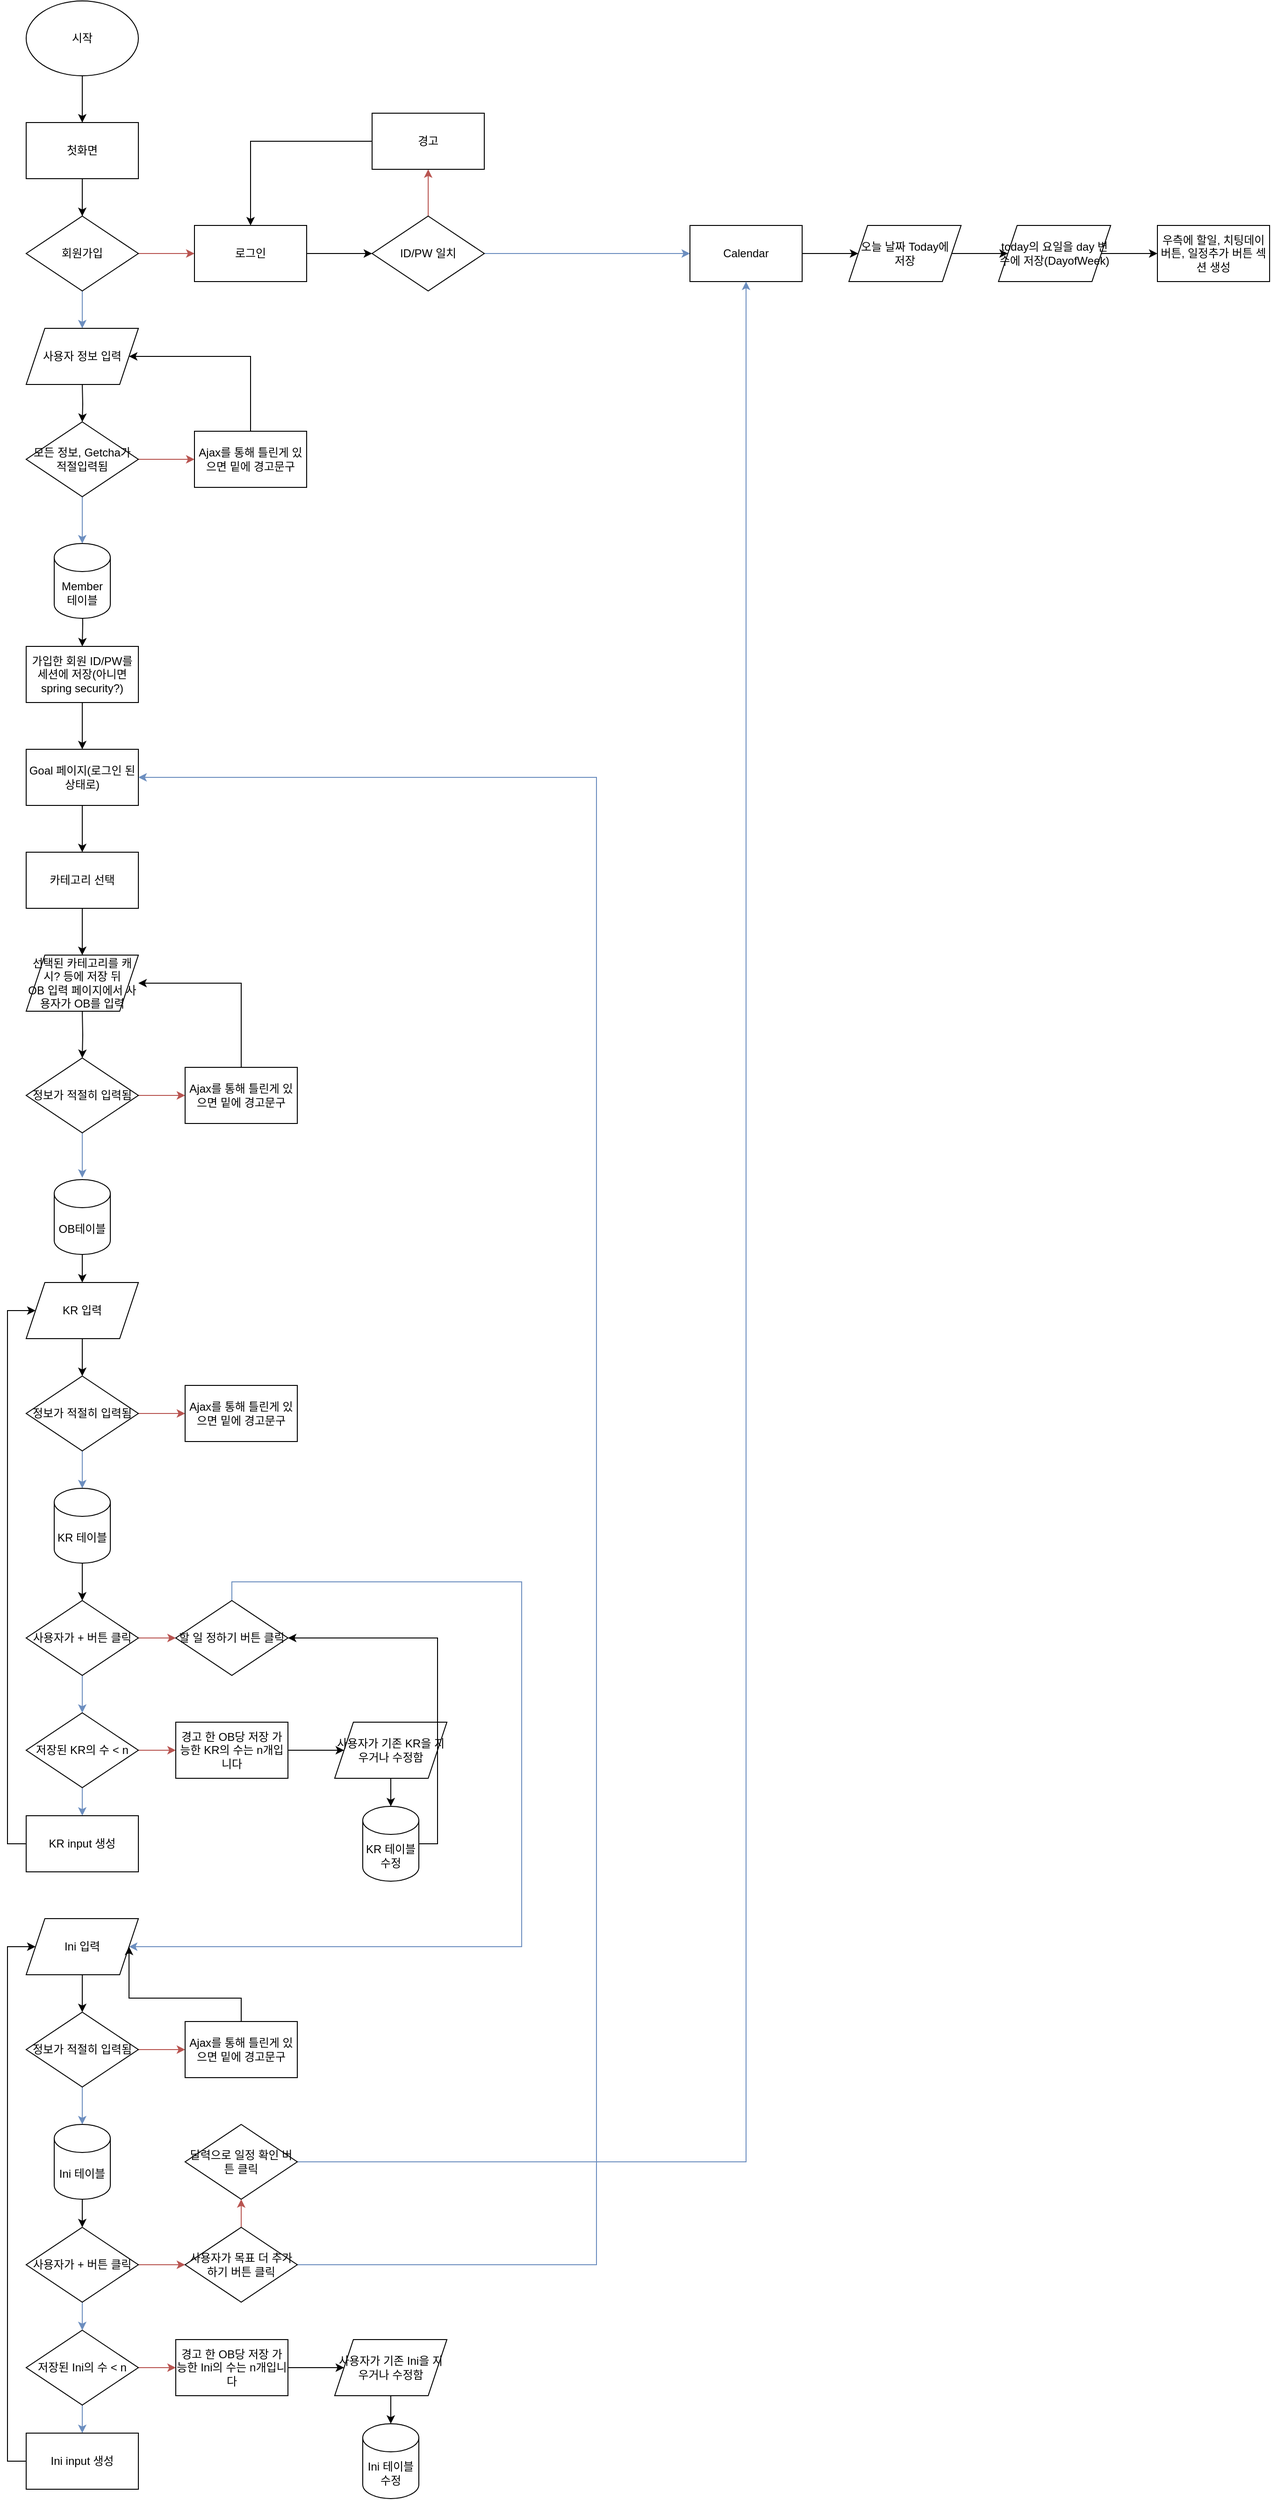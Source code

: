 <mxfile version="15.5.0" type="github">
  <diagram id="Uq3l2EWZINXqB6MkOoWw" name="전체적인 순서도">
    <mxGraphModel dx="4082" dy="468" grid="1" gridSize="10" guides="1" tooltips="1" connect="1" arrows="1" fold="1" page="1" pageScale="1" pageWidth="3300" pageHeight="4681" math="0" shadow="0">
      <root>
        <mxCell id="0" />
        <mxCell id="1" parent="0" />
        <mxCell id="pIeUTdMdYG4i5QMNmfUO-8" value="" style="edgeStyle=orthogonalEdgeStyle;rounded=0;orthogonalLoop=1;jettySize=auto;html=1;" parent="1" source="cU4-2mLXnspjtvhaOZda-1" target="pIeUTdMdYG4i5QMNmfUO-1" edge="1">
          <mxGeometry relative="1" as="geometry" />
        </mxCell>
        <mxCell id="cU4-2mLXnspjtvhaOZda-1" value="시작" style="ellipse;whiteSpace=wrap;html=1;" parent="1" vertex="1">
          <mxGeometry x="20" y="20" width="120" height="80" as="geometry" />
        </mxCell>
        <mxCell id="pIeUTdMdYG4i5QMNmfUO-7" style="edgeStyle=orthogonalEdgeStyle;rounded=0;orthogonalLoop=1;jettySize=auto;html=1;exitX=0.5;exitY=1;exitDx=0;exitDy=0;" parent="1" source="pIeUTdMdYG4i5QMNmfUO-1" edge="1">
          <mxGeometry relative="1" as="geometry">
            <mxPoint x="80" y="250" as="targetPoint" />
          </mxGeometry>
        </mxCell>
        <mxCell id="pIeUTdMdYG4i5QMNmfUO-1" value="첫화면" style="rounded=0;whiteSpace=wrap;html=1;" parent="1" vertex="1">
          <mxGeometry x="20" y="150" width="120" height="60" as="geometry" />
        </mxCell>
        <mxCell id="pIeUTdMdYG4i5QMNmfUO-3" value="" style="endArrow=none;html=1;entryX=0.5;entryY=1;entryDx=0;entryDy=0;" parent="1" source="pIeUTdMdYG4i5QMNmfUO-1" target="cU4-2mLXnspjtvhaOZda-1" edge="1">
          <mxGeometry width="50" height="50" relative="1" as="geometry">
            <mxPoint x="40" y="150" as="sourcePoint" />
            <mxPoint x="90" y="100" as="targetPoint" />
          </mxGeometry>
        </mxCell>
        <mxCell id="pIeUTdMdYG4i5QMNmfUO-6" style="edgeStyle=orthogonalEdgeStyle;rounded=0;orthogonalLoop=1;jettySize=auto;html=1;exitX=1;exitY=0.5;exitDx=0;exitDy=0;fillColor=#f8cecc;strokeColor=#b85450;" parent="1" source="pIeUTdMdYG4i5QMNmfUO-4" edge="1">
          <mxGeometry relative="1" as="geometry">
            <mxPoint x="200" y="290" as="targetPoint" />
          </mxGeometry>
        </mxCell>
        <mxCell id="pIeUTdMdYG4i5QMNmfUO-11" style="edgeStyle=orthogonalEdgeStyle;rounded=0;orthogonalLoop=1;jettySize=auto;html=1;exitX=0.5;exitY=1;exitDx=0;exitDy=0;entryX=0.5;entryY=0;entryDx=0;entryDy=0;fillColor=#dae8fc;strokeColor=#6c8ebf;" parent="1" source="pIeUTdMdYG4i5QMNmfUO-4" edge="1">
          <mxGeometry relative="1" as="geometry">
            <mxPoint x="80" y="370" as="targetPoint" />
          </mxGeometry>
        </mxCell>
        <mxCell id="pIeUTdMdYG4i5QMNmfUO-4" value="회원가입" style="rhombus;whiteSpace=wrap;html=1;" parent="1" vertex="1">
          <mxGeometry x="20" y="250" width="120" height="80" as="geometry" />
        </mxCell>
        <mxCell id="pIeUTdMdYG4i5QMNmfUO-5" value="" style="endArrow=none;html=1;entryX=0.5;entryY=1;entryDx=0;entryDy=0;" parent="1" source="pIeUTdMdYG4i5QMNmfUO-4" target="pIeUTdMdYG4i5QMNmfUO-1" edge="1">
          <mxGeometry width="50" height="50" relative="1" as="geometry">
            <mxPoint x="40" y="260" as="sourcePoint" />
            <mxPoint x="90" y="210" as="targetPoint" />
          </mxGeometry>
        </mxCell>
        <mxCell id="aWaKsQ2O3t7kNbBKUAZW-5" style="edgeStyle=orthogonalEdgeStyle;rounded=0;orthogonalLoop=1;jettySize=auto;html=1;exitX=1;exitY=0.5;exitDx=0;exitDy=0;entryX=0;entryY=0.5;entryDx=0;entryDy=0;" edge="1" parent="1" source="pIeUTdMdYG4i5QMNmfUO-9" target="aWaKsQ2O3t7kNbBKUAZW-4">
          <mxGeometry relative="1" as="geometry" />
        </mxCell>
        <mxCell id="pIeUTdMdYG4i5QMNmfUO-9" value="로그인" style="rounded=0;whiteSpace=wrap;html=1;" parent="1" vertex="1">
          <mxGeometry x="200" y="260" width="120" height="60" as="geometry" />
        </mxCell>
        <mxCell id="pIeUTdMdYG4i5QMNmfUO-14" style="edgeStyle=orthogonalEdgeStyle;rounded=0;orthogonalLoop=1;jettySize=auto;html=1;exitX=0.5;exitY=1;exitDx=0;exitDy=0;entryX=0.5;entryY=0;entryDx=0;entryDy=0;" parent="1" target="pIeUTdMdYG4i5QMNmfUO-13" edge="1">
          <mxGeometry relative="1" as="geometry">
            <mxPoint x="80" y="430" as="sourcePoint" />
          </mxGeometry>
        </mxCell>
        <mxCell id="pIeUTdMdYG4i5QMNmfUO-15" style="edgeStyle=orthogonalEdgeStyle;rounded=0;orthogonalLoop=1;jettySize=auto;html=1;exitX=1;exitY=0.5;exitDx=0;exitDy=0;fillColor=#f8cecc;strokeColor=#b85450;" parent="1" source="pIeUTdMdYG4i5QMNmfUO-13" edge="1">
          <mxGeometry relative="1" as="geometry">
            <mxPoint x="200" y="510" as="targetPoint" />
          </mxGeometry>
        </mxCell>
        <mxCell id="pIeUTdMdYG4i5QMNmfUO-16" style="edgeStyle=orthogonalEdgeStyle;rounded=0;orthogonalLoop=1;jettySize=auto;html=1;exitX=0.5;exitY=1;exitDx=0;exitDy=0;fillColor=#dae8fc;strokeColor=#6c8ebf;" parent="1" source="pIeUTdMdYG4i5QMNmfUO-13" edge="1">
          <mxGeometry relative="1" as="geometry">
            <mxPoint x="80" y="600" as="targetPoint" />
          </mxGeometry>
        </mxCell>
        <mxCell id="pIeUTdMdYG4i5QMNmfUO-13" value="모든 정보, Getcha가 적절입력됨" style="rhombus;whiteSpace=wrap;html=1;" parent="1" vertex="1">
          <mxGeometry x="20" y="470" width="120" height="80" as="geometry" />
        </mxCell>
        <mxCell id="pIeUTdMdYG4i5QMNmfUO-19" style="edgeStyle=orthogonalEdgeStyle;rounded=0;orthogonalLoop=1;jettySize=auto;html=1;exitX=0.5;exitY=0;exitDx=0;exitDy=0;entryX=1;entryY=0.5;entryDx=0;entryDy=0;" parent="1" source="pIeUTdMdYG4i5QMNmfUO-18" target="aWaKsQ2O3t7kNbBKUAZW-2" edge="1">
          <mxGeometry relative="1" as="geometry">
            <mxPoint x="140" y="400" as="targetPoint" />
            <Array as="points">
              <mxPoint x="260" y="400" />
            </Array>
          </mxGeometry>
        </mxCell>
        <mxCell id="pIeUTdMdYG4i5QMNmfUO-18" value="Ajax를 통해 틀린게 있으면 밑에 경고문구" style="rounded=0;whiteSpace=wrap;html=1;" parent="1" vertex="1">
          <mxGeometry x="200" y="480" width="120" height="60" as="geometry" />
        </mxCell>
        <mxCell id="pIeUTdMdYG4i5QMNmfUO-22" style="edgeStyle=orthogonalEdgeStyle;rounded=0;orthogonalLoop=1;jettySize=auto;html=1;exitX=0.5;exitY=1;exitDx=0;exitDy=0;entryX=0.5;entryY=0;entryDx=0;entryDy=0;" parent="1" target="pIeUTdMdYG4i5QMNmfUO-21" edge="1">
          <mxGeometry relative="1" as="geometry">
            <mxPoint x="80" y="660" as="sourcePoint" />
          </mxGeometry>
        </mxCell>
        <mxCell id="pIeUTdMdYG4i5QMNmfUO-24" style="edgeStyle=orthogonalEdgeStyle;rounded=0;orthogonalLoop=1;jettySize=auto;html=1;exitX=0.5;exitY=1;exitDx=0;exitDy=0;entryX=0.5;entryY=0;entryDx=0;entryDy=0;" parent="1" source="pIeUTdMdYG4i5QMNmfUO-21" target="pIeUTdMdYG4i5QMNmfUO-23" edge="1">
          <mxGeometry relative="1" as="geometry" />
        </mxCell>
        <mxCell id="pIeUTdMdYG4i5QMNmfUO-21" value="가입한 회원 ID/PW를 세션에 저장(아니면 spring security?)" style="rounded=0;whiteSpace=wrap;html=1;" parent="1" vertex="1">
          <mxGeometry x="20" y="710" width="120" height="60" as="geometry" />
        </mxCell>
        <mxCell id="pIeUTdMdYG4i5QMNmfUO-26" style="edgeStyle=orthogonalEdgeStyle;rounded=0;orthogonalLoop=1;jettySize=auto;html=1;exitX=0.5;exitY=1;exitDx=0;exitDy=0;entryX=0.5;entryY=0;entryDx=0;entryDy=0;" parent="1" source="pIeUTdMdYG4i5QMNmfUO-23" target="pIeUTdMdYG4i5QMNmfUO-25" edge="1">
          <mxGeometry relative="1" as="geometry" />
        </mxCell>
        <mxCell id="pIeUTdMdYG4i5QMNmfUO-23" value="Goal 페이지(로그인 된 상태로)" style="rounded=0;whiteSpace=wrap;html=1;" parent="1" vertex="1">
          <mxGeometry x="20" y="820" width="120" height="60" as="geometry" />
        </mxCell>
        <mxCell id="pIeUTdMdYG4i5QMNmfUO-28" style="edgeStyle=orthogonalEdgeStyle;rounded=0;orthogonalLoop=1;jettySize=auto;html=1;exitX=0.5;exitY=1;exitDx=0;exitDy=0;entryX=0.5;entryY=0;entryDx=0;entryDy=0;" parent="1" source="pIeUTdMdYG4i5QMNmfUO-25" edge="1">
          <mxGeometry relative="1" as="geometry">
            <mxPoint x="80" y="1040" as="targetPoint" />
          </mxGeometry>
        </mxCell>
        <mxCell id="pIeUTdMdYG4i5QMNmfUO-25" value="카테고리 선택" style="rounded=0;whiteSpace=wrap;html=1;" parent="1" vertex="1">
          <mxGeometry x="20" y="930" width="120" height="60" as="geometry" />
        </mxCell>
        <mxCell id="pIeUTdMdYG4i5QMNmfUO-30" style="edgeStyle=orthogonalEdgeStyle;rounded=0;orthogonalLoop=1;jettySize=auto;html=1;exitX=0.5;exitY=1;exitDx=0;exitDy=0;entryX=0.5;entryY=0;entryDx=0;entryDy=0;" parent="1" target="pIeUTdMdYG4i5QMNmfUO-29" edge="1">
          <mxGeometry relative="1" as="geometry">
            <mxPoint x="80" y="1100" as="sourcePoint" />
          </mxGeometry>
        </mxCell>
        <mxCell id="pIeUTdMdYG4i5QMNmfUO-32" style="edgeStyle=orthogonalEdgeStyle;rounded=0;orthogonalLoop=1;jettySize=auto;html=1;exitX=1;exitY=0.5;exitDx=0;exitDy=0;entryX=0;entryY=0.5;entryDx=0;entryDy=0;fillColor=#f8cecc;strokeColor=#b85450;" parent="1" source="pIeUTdMdYG4i5QMNmfUO-29" target="pIeUTdMdYG4i5QMNmfUO-31" edge="1">
          <mxGeometry relative="1" as="geometry" />
        </mxCell>
        <mxCell id="pIeUTdMdYG4i5QMNmfUO-35" style="edgeStyle=orthogonalEdgeStyle;rounded=0;orthogonalLoop=1;jettySize=auto;html=1;exitX=0.5;exitY=1;exitDx=0;exitDy=0;entryX=0.5;entryY=0;entryDx=0;entryDy=0;fillColor=#dae8fc;strokeColor=#6c8ebf;" parent="1" source="pIeUTdMdYG4i5QMNmfUO-29" edge="1">
          <mxGeometry relative="1" as="geometry">
            <mxPoint x="80" y="1278" as="targetPoint" />
          </mxGeometry>
        </mxCell>
        <mxCell id="pIeUTdMdYG4i5QMNmfUO-29" value="정보가 적절히 입력됨" style="rhombus;whiteSpace=wrap;html=1;" parent="1" vertex="1">
          <mxGeometry x="20" y="1150" width="120" height="80" as="geometry" />
        </mxCell>
        <mxCell id="pIeUTdMdYG4i5QMNmfUO-36" style="edgeStyle=orthogonalEdgeStyle;rounded=0;orthogonalLoop=1;jettySize=auto;html=1;exitX=0.5;exitY=0;exitDx=0;exitDy=0;entryX=1;entryY=0.5;entryDx=0;entryDy=0;" parent="1" source="pIeUTdMdYG4i5QMNmfUO-31" edge="1">
          <mxGeometry relative="1" as="geometry">
            <mxPoint x="140" y="1070" as="targetPoint" />
            <Array as="points">
              <mxPoint x="250" y="1070" />
            </Array>
          </mxGeometry>
        </mxCell>
        <mxCell id="pIeUTdMdYG4i5QMNmfUO-31" value="Ajax를 통해 틀린게 있으면 밑에 경고문구" style="rounded=0;whiteSpace=wrap;html=1;" parent="1" vertex="1">
          <mxGeometry x="190" y="1160" width="120" height="60" as="geometry" />
        </mxCell>
        <mxCell id="pIeUTdMdYG4i5QMNmfUO-38" style="edgeStyle=orthogonalEdgeStyle;rounded=0;orthogonalLoop=1;jettySize=auto;html=1;exitX=0.5;exitY=1;exitDx=0;exitDy=0;entryX=0.5;entryY=0;entryDx=0;entryDy=0;" parent="1" edge="1">
          <mxGeometry relative="1" as="geometry">
            <mxPoint x="80" y="1338" as="sourcePoint" />
            <mxPoint x="80" y="1390" as="targetPoint" />
          </mxGeometry>
        </mxCell>
        <mxCell id="aWaKsQ2O3t7kNbBKUAZW-12" style="edgeStyle=orthogonalEdgeStyle;rounded=0;orthogonalLoop=1;jettySize=auto;html=1;exitX=0.5;exitY=1;exitDx=0;exitDy=0;entryX=0.5;entryY=0;entryDx=0;entryDy=0;" edge="1" parent="1" source="aWaKsQ2O3t7kNbBKUAZW-1" target="aWaKsQ2O3t7kNbBKUAZW-11">
          <mxGeometry relative="1" as="geometry" />
        </mxCell>
        <mxCell id="aWaKsQ2O3t7kNbBKUAZW-1" value="KR 입력" style="shape=parallelogram;perimeter=parallelogramPerimeter;whiteSpace=wrap;html=1;fixedSize=1;" vertex="1" parent="1">
          <mxGeometry x="20" y="1390" width="120" height="60" as="geometry" />
        </mxCell>
        <mxCell id="aWaKsQ2O3t7kNbBKUAZW-2" value="사용자 정보 입력" style="shape=parallelogram;perimeter=parallelogramPerimeter;whiteSpace=wrap;html=1;fixedSize=1;" vertex="1" parent="1">
          <mxGeometry x="20" y="370" width="120" height="60" as="geometry" />
        </mxCell>
        <mxCell id="aWaKsQ2O3t7kNbBKUAZW-3" value="&lt;span&gt;선택된 카테고리를 캐시? 등에 저장 뒤&lt;/span&gt;&lt;br&gt;&lt;span&gt;OB 입력 페이지에서 사용자가 OB를 입력&lt;/span&gt;" style="shape=parallelogram;perimeter=parallelogramPerimeter;whiteSpace=wrap;html=1;fixedSize=1;" vertex="1" parent="1">
          <mxGeometry x="20" y="1040" width="120" height="60" as="geometry" />
        </mxCell>
        <mxCell id="aWaKsQ2O3t7kNbBKUAZW-6" style="edgeStyle=orthogonalEdgeStyle;rounded=0;orthogonalLoop=1;jettySize=auto;html=1;exitX=1;exitY=0.5;exitDx=0;exitDy=0;fillColor=#dae8fc;strokeColor=#6c8ebf;" edge="1" parent="1" source="aWaKsQ2O3t7kNbBKUAZW-4" target="aWaKsQ2O3t7kNbBKUAZW-7">
          <mxGeometry relative="1" as="geometry">
            <mxPoint x="750" y="290" as="targetPoint" />
          </mxGeometry>
        </mxCell>
        <mxCell id="aWaKsQ2O3t7kNbBKUAZW-9" style="edgeStyle=orthogonalEdgeStyle;rounded=0;orthogonalLoop=1;jettySize=auto;html=1;exitX=0.5;exitY=0;exitDx=0;exitDy=0;entryX=0.5;entryY=1;entryDx=0;entryDy=0;fillColor=#f8cecc;strokeColor=#b85450;" edge="1" parent="1" source="aWaKsQ2O3t7kNbBKUAZW-4" target="aWaKsQ2O3t7kNbBKUAZW-8">
          <mxGeometry relative="1" as="geometry" />
        </mxCell>
        <mxCell id="aWaKsQ2O3t7kNbBKUAZW-4" value="ID/PW 일치" style="rhombus;whiteSpace=wrap;html=1;" vertex="1" parent="1">
          <mxGeometry x="390" y="250" width="120" height="80" as="geometry" />
        </mxCell>
        <mxCell id="aWaKsQ2O3t7kNbBKUAZW-74" style="edgeStyle=orthogonalEdgeStyle;rounded=0;orthogonalLoop=1;jettySize=auto;html=1;exitX=1;exitY=0.5;exitDx=0;exitDy=0;entryX=0;entryY=0.5;entryDx=0;entryDy=0;" edge="1" parent="1" source="aWaKsQ2O3t7kNbBKUAZW-7" target="aWaKsQ2O3t7kNbBKUAZW-73">
          <mxGeometry relative="1" as="geometry" />
        </mxCell>
        <mxCell id="aWaKsQ2O3t7kNbBKUAZW-7" value="Calendar" style="rounded=0;whiteSpace=wrap;html=1;" vertex="1" parent="1">
          <mxGeometry x="730" y="260" width="120" height="60" as="geometry" />
        </mxCell>
        <mxCell id="aWaKsQ2O3t7kNbBKUAZW-10" style="edgeStyle=orthogonalEdgeStyle;rounded=0;orthogonalLoop=1;jettySize=auto;html=1;exitX=0;exitY=0.5;exitDx=0;exitDy=0;entryX=0.5;entryY=0;entryDx=0;entryDy=0;" edge="1" parent="1" source="aWaKsQ2O3t7kNbBKUAZW-8" target="pIeUTdMdYG4i5QMNmfUO-9">
          <mxGeometry relative="1" as="geometry" />
        </mxCell>
        <mxCell id="aWaKsQ2O3t7kNbBKUAZW-8" value="경고" style="rounded=0;whiteSpace=wrap;html=1;" vertex="1" parent="1">
          <mxGeometry x="390" y="140" width="120" height="60" as="geometry" />
        </mxCell>
        <mxCell id="aWaKsQ2O3t7kNbBKUAZW-14" style="edgeStyle=orthogonalEdgeStyle;rounded=0;orthogonalLoop=1;jettySize=auto;html=1;exitX=1;exitY=0.5;exitDx=0;exitDy=0;entryX=0;entryY=0.5;entryDx=0;entryDy=0;fillColor=#f8cecc;strokeColor=#b85450;" edge="1" parent="1" source="aWaKsQ2O3t7kNbBKUAZW-11" target="aWaKsQ2O3t7kNbBKUAZW-13">
          <mxGeometry relative="1" as="geometry" />
        </mxCell>
        <mxCell id="aWaKsQ2O3t7kNbBKUAZW-17" style="edgeStyle=orthogonalEdgeStyle;rounded=0;orthogonalLoop=1;jettySize=auto;html=1;exitX=0.5;exitY=1;exitDx=0;exitDy=0;fillColor=#dae8fc;strokeColor=#6c8ebf;" edge="1" parent="1" source="aWaKsQ2O3t7kNbBKUAZW-11" target="aWaKsQ2O3t7kNbBKUAZW-18">
          <mxGeometry relative="1" as="geometry">
            <mxPoint x="80" y="1620" as="targetPoint" />
          </mxGeometry>
        </mxCell>
        <mxCell id="aWaKsQ2O3t7kNbBKUAZW-11" value="정보가 적절히 입력됨" style="rhombus;whiteSpace=wrap;html=1;" vertex="1" parent="1">
          <mxGeometry x="20" y="1490" width="120" height="80" as="geometry" />
        </mxCell>
        <mxCell id="aWaKsQ2O3t7kNbBKUAZW-13" value="Ajax를 통해 틀린게 있으면 밑에 경고문구" style="rounded=0;whiteSpace=wrap;html=1;" vertex="1" parent="1">
          <mxGeometry x="190" y="1500" width="120" height="60" as="geometry" />
        </mxCell>
        <mxCell id="aWaKsQ2O3t7kNbBKUAZW-15" value="OB테이블" style="shape=cylinder3;whiteSpace=wrap;html=1;boundedLbl=1;backgroundOutline=1;size=15;" vertex="1" parent="1">
          <mxGeometry x="50" y="1280" width="60" height="80" as="geometry" />
        </mxCell>
        <mxCell id="aWaKsQ2O3t7kNbBKUAZW-16" value="Member 테이블" style="shape=cylinder3;whiteSpace=wrap;html=1;boundedLbl=1;backgroundOutline=1;size=15;" vertex="1" parent="1">
          <mxGeometry x="50" y="600" width="60" height="80" as="geometry" />
        </mxCell>
        <mxCell id="aWaKsQ2O3t7kNbBKUAZW-22" style="edgeStyle=orthogonalEdgeStyle;rounded=0;orthogonalLoop=1;jettySize=auto;html=1;exitX=0.5;exitY=1;exitDx=0;exitDy=0;exitPerimeter=0;entryX=0.5;entryY=0;entryDx=0;entryDy=0;" edge="1" parent="1" source="aWaKsQ2O3t7kNbBKUAZW-18" target="aWaKsQ2O3t7kNbBKUAZW-21">
          <mxGeometry relative="1" as="geometry" />
        </mxCell>
        <mxCell id="aWaKsQ2O3t7kNbBKUAZW-18" value="KR 테이블" style="shape=cylinder3;whiteSpace=wrap;html=1;boundedLbl=1;backgroundOutline=1;size=15;" vertex="1" parent="1">
          <mxGeometry x="50" y="1610" width="60" height="80" as="geometry" />
        </mxCell>
        <mxCell id="aWaKsQ2O3t7kNbBKUAZW-25" style="edgeStyle=orthogonalEdgeStyle;rounded=0;orthogonalLoop=1;jettySize=auto;html=1;exitX=0.5;exitY=1;exitDx=0;exitDy=0;entryX=0.5;entryY=0;entryDx=0;entryDy=0;fillColor=#dae8fc;strokeColor=#6c8ebf;" edge="1" parent="1" source="aWaKsQ2O3t7kNbBKUAZW-21" target="aWaKsQ2O3t7kNbBKUAZW-24">
          <mxGeometry relative="1" as="geometry" />
        </mxCell>
        <mxCell id="aWaKsQ2O3t7kNbBKUAZW-33" style="edgeStyle=orthogonalEdgeStyle;rounded=0;orthogonalLoop=1;jettySize=auto;html=1;exitX=1;exitY=0.5;exitDx=0;exitDy=0;fillColor=#f8cecc;strokeColor=#b85450;" edge="1" parent="1" source="aWaKsQ2O3t7kNbBKUAZW-21">
          <mxGeometry relative="1" as="geometry">
            <mxPoint x="180" y="1770" as="targetPoint" />
          </mxGeometry>
        </mxCell>
        <mxCell id="aWaKsQ2O3t7kNbBKUAZW-21" value="사용자가 + 버튼 클릭" style="rhombus;whiteSpace=wrap;html=1;" vertex="1" parent="1">
          <mxGeometry x="20" y="1730" width="120" height="80" as="geometry" />
        </mxCell>
        <mxCell id="aWaKsQ2O3t7kNbBKUAZW-28" style="edgeStyle=orthogonalEdgeStyle;rounded=0;orthogonalLoop=1;jettySize=auto;html=1;exitX=0.5;exitY=1;exitDx=0;exitDy=0;entryX=0.5;entryY=0;entryDx=0;entryDy=0;fillColor=#dae8fc;strokeColor=#6c8ebf;" edge="1" parent="1" source="aWaKsQ2O3t7kNbBKUAZW-24" target="aWaKsQ2O3t7kNbBKUAZW-26">
          <mxGeometry relative="1" as="geometry" />
        </mxCell>
        <mxCell id="aWaKsQ2O3t7kNbBKUAZW-31" style="edgeStyle=orthogonalEdgeStyle;rounded=0;orthogonalLoop=1;jettySize=auto;html=1;exitX=1;exitY=0.5;exitDx=0;exitDy=0;fillColor=#f8cecc;strokeColor=#b85450;" edge="1" parent="1" source="aWaKsQ2O3t7kNbBKUAZW-24">
          <mxGeometry relative="1" as="geometry">
            <mxPoint x="180" y="1890" as="targetPoint" />
          </mxGeometry>
        </mxCell>
        <mxCell id="aWaKsQ2O3t7kNbBKUAZW-24" value="저장된 KR의 수 &amp;lt; n" style="rhombus;whiteSpace=wrap;html=1;" vertex="1" parent="1">
          <mxGeometry x="20" y="1850" width="120" height="80" as="geometry" />
        </mxCell>
        <mxCell id="aWaKsQ2O3t7kNbBKUAZW-29" style="edgeStyle=orthogonalEdgeStyle;rounded=0;orthogonalLoop=1;jettySize=auto;html=1;exitX=0;exitY=0.5;exitDx=0;exitDy=0;" edge="1" parent="1" source="aWaKsQ2O3t7kNbBKUAZW-26" target="aWaKsQ2O3t7kNbBKUAZW-1">
          <mxGeometry relative="1" as="geometry">
            <mxPoint x="-30" y="1408.667" as="targetPoint" />
            <Array as="points">
              <mxPoint y="1990" />
              <mxPoint y="1420" />
            </Array>
          </mxGeometry>
        </mxCell>
        <mxCell id="aWaKsQ2O3t7kNbBKUAZW-26" value="KR input 생성" style="rounded=0;whiteSpace=wrap;html=1;" vertex="1" parent="1">
          <mxGeometry x="20" y="1960" width="120" height="60" as="geometry" />
        </mxCell>
        <mxCell id="aWaKsQ2O3t7kNbBKUAZW-38" value="" style="edgeStyle=orthogonalEdgeStyle;rounded=0;orthogonalLoop=1;jettySize=auto;html=1;" edge="1" parent="1" source="aWaKsQ2O3t7kNbBKUAZW-32">
          <mxGeometry relative="1" as="geometry">
            <mxPoint x="360" y="1890" as="targetPoint" />
          </mxGeometry>
        </mxCell>
        <mxCell id="aWaKsQ2O3t7kNbBKUAZW-32" value="경고 한 OB당 저장 가능한 KR의 수는 n개입니다" style="rounded=0;whiteSpace=wrap;html=1;" vertex="1" parent="1">
          <mxGeometry x="180" y="1860" width="120" height="60" as="geometry" />
        </mxCell>
        <mxCell id="aWaKsQ2O3t7kNbBKUAZW-45" style="edgeStyle=orthogonalEdgeStyle;rounded=0;orthogonalLoop=1;jettySize=auto;html=1;exitX=0.5;exitY=0;exitDx=0;exitDy=0;entryX=1;entryY=0.5;entryDx=0;entryDy=0;fillColor=#dae8fc;strokeColor=#6c8ebf;" edge="1" parent="1" source="aWaKsQ2O3t7kNbBKUAZW-34" target="aWaKsQ2O3t7kNbBKUAZW-44">
          <mxGeometry relative="1" as="geometry">
            <mxPoint x="610" y="2121.333" as="targetPoint" />
            <Array as="points">
              <mxPoint x="240" y="1710" />
              <mxPoint x="550" y="1710" />
              <mxPoint x="550" y="2100" />
            </Array>
          </mxGeometry>
        </mxCell>
        <mxCell id="aWaKsQ2O3t7kNbBKUAZW-34" value="할 일 정하기 버튼 클릭" style="rhombus;whiteSpace=wrap;html=1;" vertex="1" parent="1">
          <mxGeometry x="180" y="1730" width="120" height="80" as="geometry" />
        </mxCell>
        <mxCell id="aWaKsQ2O3t7kNbBKUAZW-41" style="edgeStyle=orthogonalEdgeStyle;rounded=0;orthogonalLoop=1;jettySize=auto;html=1;exitX=0.5;exitY=1;exitDx=0;exitDy=0;entryX=0.5;entryY=0;entryDx=0;entryDy=0;entryPerimeter=0;" edge="1" parent="1" source="aWaKsQ2O3t7kNbBKUAZW-39" target="aWaKsQ2O3t7kNbBKUAZW-40">
          <mxGeometry relative="1" as="geometry" />
        </mxCell>
        <mxCell id="aWaKsQ2O3t7kNbBKUAZW-39" value="&lt;span&gt;사용자가 기존 KR을 지우거나 수정함&lt;/span&gt;" style="shape=parallelogram;perimeter=parallelogramPerimeter;whiteSpace=wrap;html=1;fixedSize=1;" vertex="1" parent="1">
          <mxGeometry x="350" y="1860" width="120" height="60" as="geometry" />
        </mxCell>
        <mxCell id="aWaKsQ2O3t7kNbBKUAZW-42" style="edgeStyle=orthogonalEdgeStyle;rounded=0;orthogonalLoop=1;jettySize=auto;html=1;exitX=1;exitY=0.5;exitDx=0;exitDy=0;exitPerimeter=0;entryX=1;entryY=0.5;entryDx=0;entryDy=0;" edge="1" parent="1" source="aWaKsQ2O3t7kNbBKUAZW-40" target="aWaKsQ2O3t7kNbBKUAZW-34">
          <mxGeometry relative="1" as="geometry" />
        </mxCell>
        <mxCell id="aWaKsQ2O3t7kNbBKUAZW-40" value="KR 테이블 수정" style="shape=cylinder3;whiteSpace=wrap;html=1;boundedLbl=1;backgroundOutline=1;size=15;" vertex="1" parent="1">
          <mxGeometry x="380" y="1950" width="60" height="80" as="geometry" />
        </mxCell>
        <mxCell id="aWaKsQ2O3t7kNbBKUAZW-49" style="edgeStyle=orthogonalEdgeStyle;rounded=0;orthogonalLoop=1;jettySize=auto;html=1;exitX=0.5;exitY=1;exitDx=0;exitDy=0;entryX=0.5;entryY=0;entryDx=0;entryDy=0;" edge="1" parent="1" source="aWaKsQ2O3t7kNbBKUAZW-44" target="aWaKsQ2O3t7kNbBKUAZW-46">
          <mxGeometry relative="1" as="geometry" />
        </mxCell>
        <mxCell id="aWaKsQ2O3t7kNbBKUAZW-44" value="Ini 입력" style="shape=parallelogram;perimeter=parallelogramPerimeter;whiteSpace=wrap;html=1;fixedSize=1;" vertex="1" parent="1">
          <mxGeometry x="20" y="2070" width="120" height="60" as="geometry" />
        </mxCell>
        <mxCell id="aWaKsQ2O3t7kNbBKUAZW-50" style="edgeStyle=orthogonalEdgeStyle;rounded=0;orthogonalLoop=1;jettySize=auto;html=1;exitX=1;exitY=0.5;exitDx=0;exitDy=0;entryX=0;entryY=0.5;entryDx=0;entryDy=0;fillColor=#f8cecc;strokeColor=#b85450;" edge="1" parent="1" source="aWaKsQ2O3t7kNbBKUAZW-46" target="aWaKsQ2O3t7kNbBKUAZW-47">
          <mxGeometry relative="1" as="geometry" />
        </mxCell>
        <mxCell id="aWaKsQ2O3t7kNbBKUAZW-51" style="edgeStyle=orthogonalEdgeStyle;rounded=0;orthogonalLoop=1;jettySize=auto;html=1;exitX=0.5;exitY=1;exitDx=0;exitDy=0;entryX=0.5;entryY=0;entryDx=0;entryDy=0;entryPerimeter=0;fillColor=#dae8fc;strokeColor=#6c8ebf;" edge="1" parent="1" source="aWaKsQ2O3t7kNbBKUAZW-46" target="aWaKsQ2O3t7kNbBKUAZW-48">
          <mxGeometry relative="1" as="geometry" />
        </mxCell>
        <mxCell id="aWaKsQ2O3t7kNbBKUAZW-46" value="정보가 적절히 입력됨" style="rhombus;whiteSpace=wrap;html=1;" vertex="1" parent="1">
          <mxGeometry x="20" y="2170" width="120" height="80" as="geometry" />
        </mxCell>
        <mxCell id="aWaKsQ2O3t7kNbBKUAZW-52" style="edgeStyle=orthogonalEdgeStyle;rounded=0;orthogonalLoop=1;jettySize=auto;html=1;exitX=0.5;exitY=0;exitDx=0;exitDy=0;entryX=1;entryY=0.5;entryDx=0;entryDy=0;" edge="1" parent="1" source="aWaKsQ2O3t7kNbBKUAZW-47" target="aWaKsQ2O3t7kNbBKUAZW-44">
          <mxGeometry relative="1" as="geometry" />
        </mxCell>
        <mxCell id="aWaKsQ2O3t7kNbBKUAZW-47" value="Ajax를 통해 틀린게 있으면 밑에 경고문구" style="rounded=0;whiteSpace=wrap;html=1;" vertex="1" parent="1">
          <mxGeometry x="190" y="2180" width="120" height="60" as="geometry" />
        </mxCell>
        <mxCell id="aWaKsQ2O3t7kNbBKUAZW-59" style="edgeStyle=orthogonalEdgeStyle;rounded=0;orthogonalLoop=1;jettySize=auto;html=1;exitX=0.5;exitY=1;exitDx=0;exitDy=0;exitPerimeter=0;entryX=0.5;entryY=0;entryDx=0;entryDy=0;" edge="1" parent="1" source="aWaKsQ2O3t7kNbBKUAZW-48" target="aWaKsQ2O3t7kNbBKUAZW-53">
          <mxGeometry relative="1" as="geometry" />
        </mxCell>
        <mxCell id="aWaKsQ2O3t7kNbBKUAZW-48" value="Ini 테이블" style="shape=cylinder3;whiteSpace=wrap;html=1;boundedLbl=1;backgroundOutline=1;size=15;" vertex="1" parent="1">
          <mxGeometry x="50" y="2290" width="60" height="80" as="geometry" />
        </mxCell>
        <mxCell id="aWaKsQ2O3t7kNbBKUAZW-60" style="edgeStyle=orthogonalEdgeStyle;rounded=0;orthogonalLoop=1;jettySize=auto;html=1;exitX=0.5;exitY=1;exitDx=0;exitDy=0;entryX=0.5;entryY=0;entryDx=0;entryDy=0;fillColor=#dae8fc;strokeColor=#6c8ebf;" edge="1" parent="1" source="aWaKsQ2O3t7kNbBKUAZW-53" target="aWaKsQ2O3t7kNbBKUAZW-54">
          <mxGeometry relative="1" as="geometry" />
        </mxCell>
        <mxCell id="aWaKsQ2O3t7kNbBKUAZW-65" style="edgeStyle=orthogonalEdgeStyle;rounded=0;orthogonalLoop=1;jettySize=auto;html=1;exitX=1;exitY=0.5;exitDx=0;exitDy=0;entryX=0;entryY=0.5;entryDx=0;entryDy=0;fillColor=#f8cecc;strokeColor=#b85450;" edge="1" parent="1" source="aWaKsQ2O3t7kNbBKUAZW-53" target="aWaKsQ2O3t7kNbBKUAZW-64">
          <mxGeometry relative="1" as="geometry" />
        </mxCell>
        <mxCell id="aWaKsQ2O3t7kNbBKUAZW-53" value="사용자가 + 버튼 클릭" style="rhombus;whiteSpace=wrap;html=1;" vertex="1" parent="1">
          <mxGeometry x="20" y="2400" width="120" height="80" as="geometry" />
        </mxCell>
        <mxCell id="aWaKsQ2O3t7kNbBKUAZW-61" style="edgeStyle=orthogonalEdgeStyle;rounded=0;orthogonalLoop=1;jettySize=auto;html=1;exitX=1;exitY=0.5;exitDx=0;exitDy=0;entryX=0;entryY=0.5;entryDx=0;entryDy=0;fillColor=#f8cecc;strokeColor=#b85450;" edge="1" parent="1" source="aWaKsQ2O3t7kNbBKUAZW-54" target="aWaKsQ2O3t7kNbBKUAZW-56">
          <mxGeometry relative="1" as="geometry" />
        </mxCell>
        <mxCell id="aWaKsQ2O3t7kNbBKUAZW-62" style="edgeStyle=orthogonalEdgeStyle;rounded=0;orthogonalLoop=1;jettySize=auto;html=1;exitX=0.5;exitY=1;exitDx=0;exitDy=0;entryX=0.5;entryY=0;entryDx=0;entryDy=0;fillColor=#dae8fc;strokeColor=#6c8ebf;" edge="1" parent="1" source="aWaKsQ2O3t7kNbBKUAZW-54" target="aWaKsQ2O3t7kNbBKUAZW-55">
          <mxGeometry relative="1" as="geometry" />
        </mxCell>
        <mxCell id="aWaKsQ2O3t7kNbBKUAZW-54" value="저장된 Ini의 수 &amp;lt; n" style="rhombus;whiteSpace=wrap;html=1;" vertex="1" parent="1">
          <mxGeometry x="20" y="2510" width="120" height="80" as="geometry" />
        </mxCell>
        <mxCell id="aWaKsQ2O3t7kNbBKUAZW-63" style="edgeStyle=orthogonalEdgeStyle;rounded=0;orthogonalLoop=1;jettySize=auto;html=1;exitX=0;exitY=0.5;exitDx=0;exitDy=0;entryX=0;entryY=0.5;entryDx=0;entryDy=0;" edge="1" parent="1" source="aWaKsQ2O3t7kNbBKUAZW-55" target="aWaKsQ2O3t7kNbBKUAZW-44">
          <mxGeometry relative="1" as="geometry">
            <Array as="points">
              <mxPoint y="2650" />
              <mxPoint y="2100" />
            </Array>
          </mxGeometry>
        </mxCell>
        <mxCell id="aWaKsQ2O3t7kNbBKUAZW-55" value="Ini input 생성" style="rounded=0;whiteSpace=wrap;html=1;" vertex="1" parent="1">
          <mxGeometry x="20" y="2620" width="120" height="60" as="geometry" />
        </mxCell>
        <mxCell id="aWaKsQ2O3t7kNbBKUAZW-68" style="edgeStyle=orthogonalEdgeStyle;rounded=0;orthogonalLoop=1;jettySize=auto;html=1;exitX=1;exitY=0.5;exitDx=0;exitDy=0;entryX=0;entryY=0.5;entryDx=0;entryDy=0;" edge="1" parent="1" source="aWaKsQ2O3t7kNbBKUAZW-56" target="aWaKsQ2O3t7kNbBKUAZW-57">
          <mxGeometry relative="1" as="geometry" />
        </mxCell>
        <mxCell id="aWaKsQ2O3t7kNbBKUAZW-56" value="경고 한 OB당 저장 가능한 Ini의 수는 n개입니다" style="rounded=0;whiteSpace=wrap;html=1;" vertex="1" parent="1">
          <mxGeometry x="180" y="2520" width="120" height="60" as="geometry" />
        </mxCell>
        <mxCell id="aWaKsQ2O3t7kNbBKUAZW-69" style="edgeStyle=orthogonalEdgeStyle;rounded=0;orthogonalLoop=1;jettySize=auto;html=1;exitX=0.5;exitY=1;exitDx=0;exitDy=0;entryX=0.5;entryY=0;entryDx=0;entryDy=0;entryPerimeter=0;" edge="1" parent="1" source="aWaKsQ2O3t7kNbBKUAZW-57" target="aWaKsQ2O3t7kNbBKUAZW-58">
          <mxGeometry relative="1" as="geometry" />
        </mxCell>
        <mxCell id="aWaKsQ2O3t7kNbBKUAZW-57" value="&lt;span&gt;사용자가 기존 Ini을 지우거나 수정함&lt;/span&gt;" style="shape=parallelogram;perimeter=parallelogramPerimeter;whiteSpace=wrap;html=1;fixedSize=1;" vertex="1" parent="1">
          <mxGeometry x="350" y="2520" width="120" height="60" as="geometry" />
        </mxCell>
        <mxCell id="aWaKsQ2O3t7kNbBKUAZW-58" value="Ini 테이블 수정" style="shape=cylinder3;whiteSpace=wrap;html=1;boundedLbl=1;backgroundOutline=1;size=15;" vertex="1" parent="1">
          <mxGeometry x="380" y="2610" width="60" height="80" as="geometry" />
        </mxCell>
        <mxCell id="aWaKsQ2O3t7kNbBKUAZW-67" style="edgeStyle=orthogonalEdgeStyle;rounded=0;orthogonalLoop=1;jettySize=auto;html=1;exitX=1;exitY=0.5;exitDx=0;exitDy=0;entryX=1;entryY=0.5;entryDx=0;entryDy=0;fillColor=#dae8fc;strokeColor=#6c8ebf;" edge="1" parent="1" source="aWaKsQ2O3t7kNbBKUAZW-64" target="pIeUTdMdYG4i5QMNmfUO-23">
          <mxGeometry relative="1" as="geometry">
            <Array as="points">
              <mxPoint x="630" y="2440" />
              <mxPoint x="630" y="850" />
            </Array>
          </mxGeometry>
        </mxCell>
        <mxCell id="aWaKsQ2O3t7kNbBKUAZW-71" style="edgeStyle=orthogonalEdgeStyle;rounded=0;orthogonalLoop=1;jettySize=auto;html=1;exitX=0.5;exitY=0;exitDx=0;exitDy=0;entryX=0.5;entryY=1;entryDx=0;entryDy=0;fillColor=#f8cecc;strokeColor=#b85450;" edge="1" parent="1" source="aWaKsQ2O3t7kNbBKUAZW-64" target="aWaKsQ2O3t7kNbBKUAZW-70">
          <mxGeometry relative="1" as="geometry" />
        </mxCell>
        <mxCell id="aWaKsQ2O3t7kNbBKUAZW-64" value="사용자가 목표 더 추가하기 버튼 클릭" style="rhombus;whiteSpace=wrap;html=1;" vertex="1" parent="1">
          <mxGeometry x="190" y="2400" width="120" height="80" as="geometry" />
        </mxCell>
        <mxCell id="aWaKsQ2O3t7kNbBKUAZW-72" style="edgeStyle=orthogonalEdgeStyle;rounded=0;orthogonalLoop=1;jettySize=auto;html=1;exitX=1;exitY=0.5;exitDx=0;exitDy=0;fillColor=#dae8fc;strokeColor=#6c8ebf;" edge="1" parent="1" source="aWaKsQ2O3t7kNbBKUAZW-70" target="aWaKsQ2O3t7kNbBKUAZW-7">
          <mxGeometry relative="1" as="geometry" />
        </mxCell>
        <mxCell id="aWaKsQ2O3t7kNbBKUAZW-70" value="달력으로 일정 확인 버튼 클릭" style="rhombus;whiteSpace=wrap;html=1;" vertex="1" parent="1">
          <mxGeometry x="190" y="2290" width="120" height="80" as="geometry" />
        </mxCell>
        <mxCell id="aWaKsQ2O3t7kNbBKUAZW-76" style="edgeStyle=orthogonalEdgeStyle;rounded=0;orthogonalLoop=1;jettySize=auto;html=1;exitX=1;exitY=0.5;exitDx=0;exitDy=0;entryX=0;entryY=0.5;entryDx=0;entryDy=0;" edge="1" parent="1" source="aWaKsQ2O3t7kNbBKUAZW-73" target="aWaKsQ2O3t7kNbBKUAZW-75">
          <mxGeometry relative="1" as="geometry" />
        </mxCell>
        <mxCell id="aWaKsQ2O3t7kNbBKUAZW-73" value="오늘 날짜 Today에 &lt;br&gt;저장" style="shape=parallelogram;perimeter=parallelogramPerimeter;whiteSpace=wrap;html=1;fixedSize=1;" vertex="1" parent="1">
          <mxGeometry x="900" y="260" width="120" height="60" as="geometry" />
        </mxCell>
        <mxCell id="aWaKsQ2O3t7kNbBKUAZW-77" style="edgeStyle=orthogonalEdgeStyle;rounded=0;orthogonalLoop=1;jettySize=auto;html=1;exitX=1;exitY=0.5;exitDx=0;exitDy=0;" edge="1" parent="1" source="aWaKsQ2O3t7kNbBKUAZW-75" target="aWaKsQ2O3t7kNbBKUAZW-78">
          <mxGeometry relative="1" as="geometry">
            <mxPoint x="1220" y="290" as="targetPoint" />
          </mxGeometry>
        </mxCell>
        <mxCell id="aWaKsQ2O3t7kNbBKUAZW-75" value="today의 요일을 day 변수에 저장(DayofWeek)" style="shape=parallelogram;perimeter=parallelogramPerimeter;whiteSpace=wrap;html=1;fixedSize=1;" vertex="1" parent="1">
          <mxGeometry x="1060" y="260" width="120" height="60" as="geometry" />
        </mxCell>
        <mxCell id="aWaKsQ2O3t7kNbBKUAZW-78" value="우측에 할일, 치팅데이 버튼, 일정추가 버튼 섹션 생성" style="rounded=0;whiteSpace=wrap;html=1;" vertex="1" parent="1">
          <mxGeometry x="1230" y="260" width="120" height="60" as="geometry" />
        </mxCell>
      </root>
    </mxGraphModel>
  </diagram>
</mxfile>
